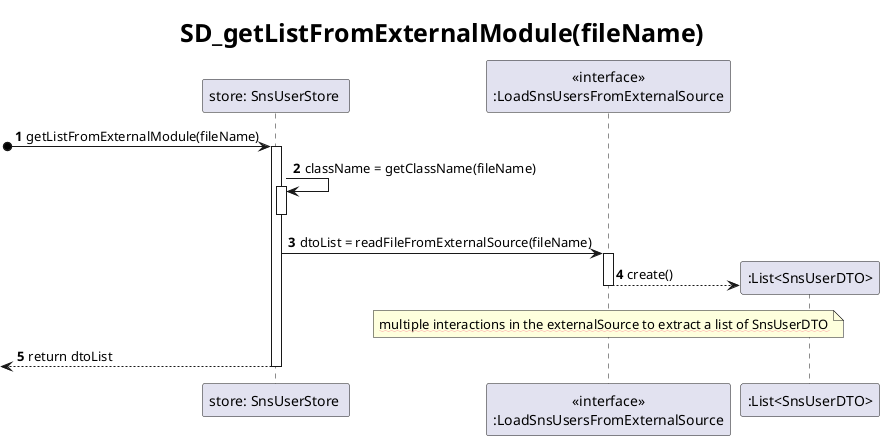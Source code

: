 @startuml
autonumber

skinparam titleFontSize 25


participant "store: SnsUserStore " as store
participant "<<interface>>\n:LoadSnsUsersFromExternalSource" as externalSource
participant ":List<SnsUserDTO>" as listDTO

title : SD_getListFromExternalModule(fileName)
'1'
[o-> store : getListFromExternalModule(fileName)
activate store
'2'
store -> store : className = getClassName(fileName)
activate store
deactivate store

'5'
store -> externalSource : dtoList = readFileFromExternalSource(fileName)

activate externalSource

'6'
externalSource --> listDTO **: create()
note over externalSource
 <w:#FFAAAA>multiple interactions in the externalSource to extract a list of SnsUserDTO</w>
end note
deactivate externalSource

'7'
[<-- store : return dtoList

deactivate store















@enduml